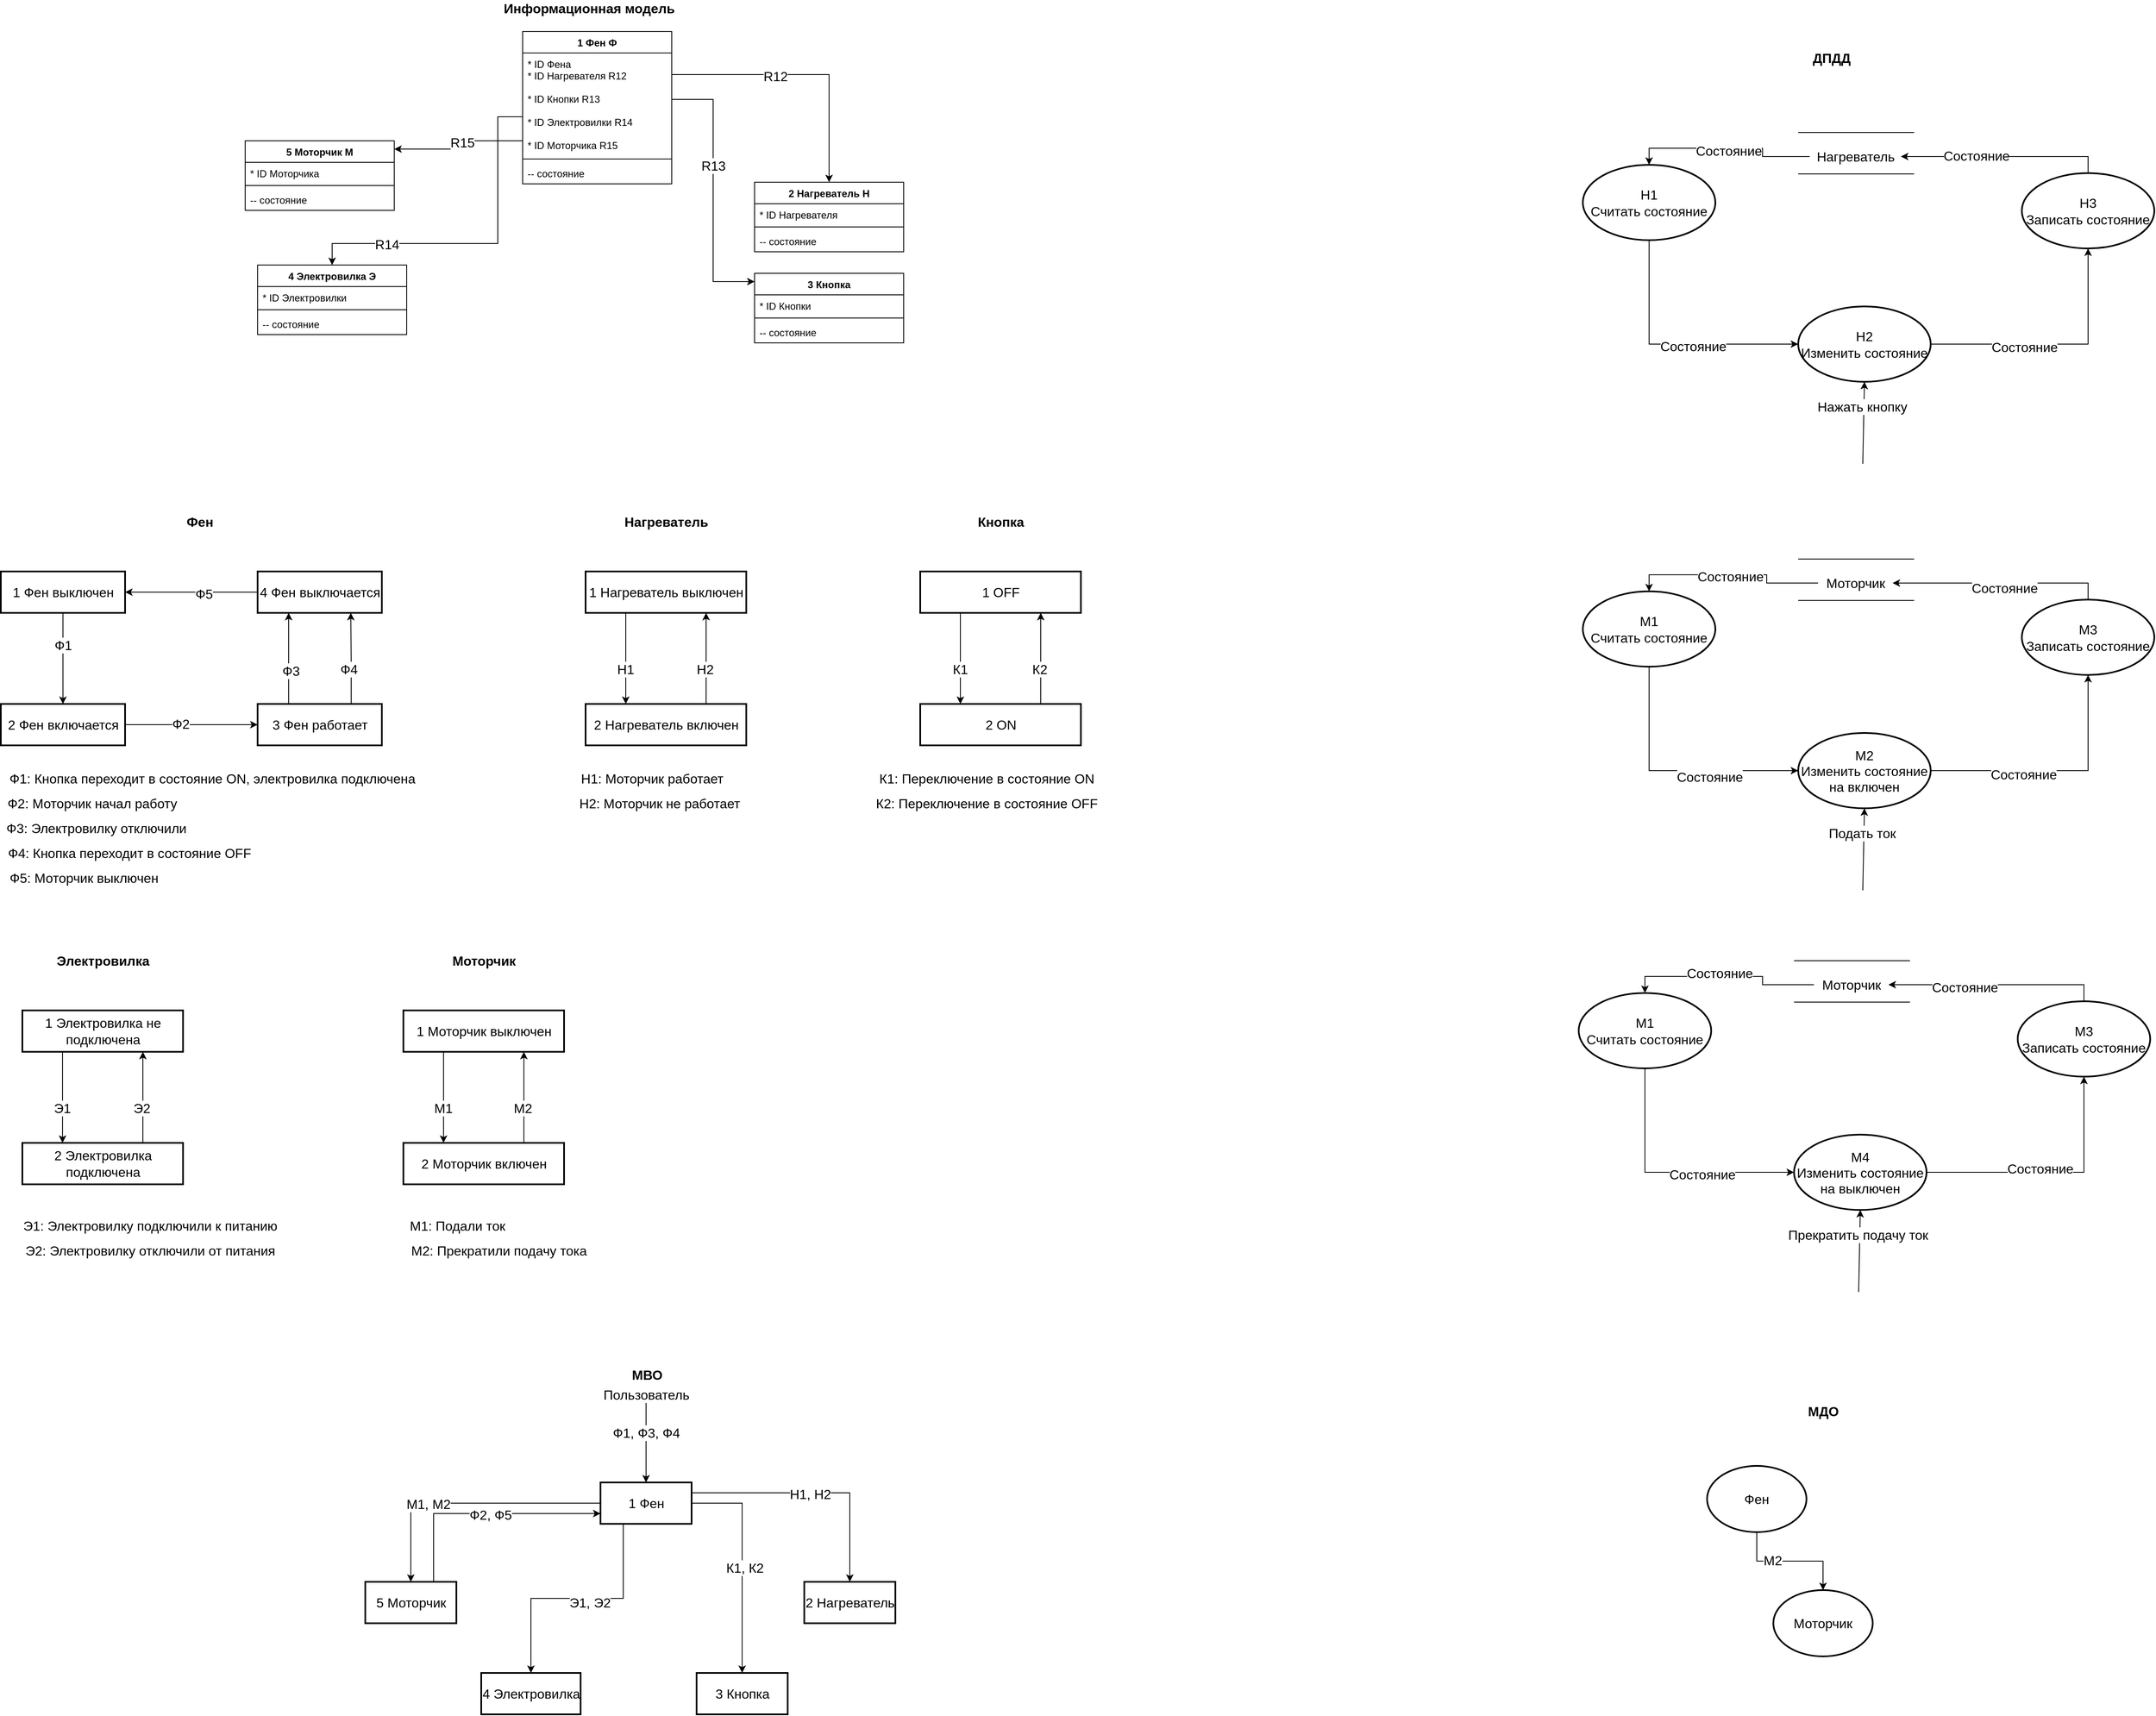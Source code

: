 <mxfile version="13.2.1" type="google"><diagram id="Edzl7ySA1M66a6JdMTec" name="Page-1"><mxGraphModel dx="2751" dy="1276" grid="1" gridSize="10" guides="1" tooltips="1" connect="1" arrows="1" fold="1" page="1" pageScale="1" pageWidth="827" pageHeight="1169" math="0" shadow="0"><root><mxCell id="0"/><mxCell id="1" parent="0"/><mxCell id="hcgFSWYsyTA-rJjlBepu-5" value="Информационная модель" style="text;html=1;align=center;verticalAlign=middle;resizable=0;points=[];autosize=1;strokeWidth=2;strokeColor=none;fontSize=16;fontStyle=1" vertex="1" parent="1"><mxGeometry x="280" y="80" width="220" height="20" as="geometry"/></mxCell><mxCell id="hcgFSWYsyTA-rJjlBepu-28" style="edgeStyle=orthogonalEdgeStyle;rounded=0;orthogonalLoop=1;jettySize=auto;html=1;entryX=0.5;entryY=0;entryDx=0;entryDy=0;fontSize=16;" edge="1" parent="1" source="hcgFSWYsyTA-rJjlBepu-2" target="hcgFSWYsyTA-rJjlBepu-10"><mxGeometry relative="1" as="geometry"><Array as="points"><mxPoint x="680" y="170"/></Array></mxGeometry></mxCell><mxCell id="hcgFSWYsyTA-rJjlBepu-36" value="R12" style="edgeLabel;html=1;align=center;verticalAlign=middle;resizable=0;points=[];fontSize=16;" vertex="1" connectable="0" parent="hcgFSWYsyTA-rJjlBepu-28"><mxGeometry x="-0.218" y="-2" relative="1" as="geometry"><mxPoint as="offset"/></mxGeometry></mxCell><mxCell id="hcgFSWYsyTA-rJjlBepu-1" value="1 Фен Ф" style="swimlane;fontStyle=1;align=center;verticalAlign=top;childLayout=stackLayout;horizontal=1;startSize=26;horizontalStack=0;resizeParent=1;resizeParentMax=0;resizeLast=0;collapsible=1;marginBottom=0;" vertex="1" parent="1"><mxGeometry x="310" y="118" width="180" height="184" as="geometry"/></mxCell><mxCell id="hcgFSWYsyTA-rJjlBepu-2" value="* ID Фена&#xA;* ID Нагревателя R12&#xA;&#xA;* ID Кнопки R13&#xA;&#xA;* ID Электровилки R14&#xA;&#xA;* ID Моторчика R15&#xA;" style="text;strokeColor=none;fillColor=none;align=left;verticalAlign=top;spacingLeft=4;spacingRight=4;overflow=hidden;rotatable=0;points=[[0,0.5],[1,0.5]];portConstraint=eastwest;" vertex="1" parent="hcgFSWYsyTA-rJjlBepu-1"><mxGeometry y="26" width="180" height="124" as="geometry"/></mxCell><mxCell id="hcgFSWYsyTA-rJjlBepu-3" value="" style="line;strokeWidth=1;fillColor=none;align=left;verticalAlign=middle;spacingTop=-1;spacingLeft=3;spacingRight=3;rotatable=0;labelPosition=right;points=[];portConstraint=eastwest;" vertex="1" parent="hcgFSWYsyTA-rJjlBepu-1"><mxGeometry y="150" width="180" height="8" as="geometry"/></mxCell><mxCell id="hcgFSWYsyTA-rJjlBepu-4" value="-- состояние" style="text;strokeColor=none;fillColor=none;align=left;verticalAlign=top;spacingLeft=4;spacingRight=4;overflow=hidden;rotatable=0;points=[[0,0.5],[1,0.5]];portConstraint=eastwest;" vertex="1" parent="hcgFSWYsyTA-rJjlBepu-1"><mxGeometry y="158" width="180" height="26" as="geometry"/></mxCell><mxCell id="hcgFSWYsyTA-rJjlBepu-29" style="edgeStyle=orthogonalEdgeStyle;rounded=0;orthogonalLoop=1;jettySize=auto;html=1;entryX=0;entryY=0.119;entryDx=0;entryDy=0;entryPerimeter=0;fontSize=16;" edge="1" parent="1" source="hcgFSWYsyTA-rJjlBepu-2" target="hcgFSWYsyTA-rJjlBepu-18"><mxGeometry relative="1" as="geometry"><Array as="points"><mxPoint x="540" y="200"/><mxPoint x="540" y="420"/></Array></mxGeometry></mxCell><mxCell id="hcgFSWYsyTA-rJjlBepu-35" value="&lt;div&gt;R13&lt;/div&gt;" style="edgeLabel;html=1;align=center;verticalAlign=middle;resizable=0;points=[];fontSize=16;" vertex="1" connectable="0" parent="hcgFSWYsyTA-rJjlBepu-29"><mxGeometry x="-0.19" relative="1" as="geometry"><mxPoint as="offset"/></mxGeometry></mxCell><mxCell id="hcgFSWYsyTA-rJjlBepu-10" value="2 Нагреватель Н" style="swimlane;fontStyle=1;align=center;verticalAlign=top;childLayout=stackLayout;horizontal=1;startSize=26;horizontalStack=0;resizeParent=1;resizeParentMax=0;resizeLast=0;collapsible=1;marginBottom=0;" vertex="1" parent="1"><mxGeometry x="590" y="300" width="180" height="84" as="geometry"/></mxCell><mxCell id="hcgFSWYsyTA-rJjlBepu-11" value="* ID Нагревателя" style="text;strokeColor=none;fillColor=none;align=left;verticalAlign=top;spacingLeft=4;spacingRight=4;overflow=hidden;rotatable=0;points=[[0,0.5],[1,0.5]];portConstraint=eastwest;" vertex="1" parent="hcgFSWYsyTA-rJjlBepu-10"><mxGeometry y="26" width="180" height="24" as="geometry"/></mxCell><mxCell id="hcgFSWYsyTA-rJjlBepu-12" value="" style="line;strokeWidth=1;fillColor=none;align=left;verticalAlign=middle;spacingTop=-1;spacingLeft=3;spacingRight=3;rotatable=0;labelPosition=right;points=[];portConstraint=eastwest;" vertex="1" parent="hcgFSWYsyTA-rJjlBepu-10"><mxGeometry y="50" width="180" height="8" as="geometry"/></mxCell><mxCell id="hcgFSWYsyTA-rJjlBepu-13" value="-- состояние" style="text;strokeColor=none;fillColor=none;align=left;verticalAlign=top;spacingLeft=4;spacingRight=4;overflow=hidden;rotatable=0;points=[[0,0.5],[1,0.5]];portConstraint=eastwest;" vertex="1" parent="hcgFSWYsyTA-rJjlBepu-10"><mxGeometry y="58" width="180" height="26" as="geometry"/></mxCell><mxCell id="hcgFSWYsyTA-rJjlBepu-18" value="3 Кнопка" style="swimlane;fontStyle=1;align=center;verticalAlign=top;childLayout=stackLayout;horizontal=1;startSize=26;horizontalStack=0;resizeParent=1;resizeParentMax=0;resizeLast=0;collapsible=1;marginBottom=0;" vertex="1" parent="1"><mxGeometry x="590" y="410" width="180" height="84" as="geometry"/></mxCell><mxCell id="hcgFSWYsyTA-rJjlBepu-19" value="* ID Кнопки " style="text;strokeColor=none;fillColor=none;align=left;verticalAlign=top;spacingLeft=4;spacingRight=4;overflow=hidden;rotatable=0;points=[[0,0.5],[1,0.5]];portConstraint=eastwest;" vertex="1" parent="hcgFSWYsyTA-rJjlBepu-18"><mxGeometry y="26" width="180" height="24" as="geometry"/></mxCell><mxCell id="hcgFSWYsyTA-rJjlBepu-20" value="" style="line;strokeWidth=1;fillColor=none;align=left;verticalAlign=middle;spacingTop=-1;spacingLeft=3;spacingRight=3;rotatable=0;labelPosition=right;points=[];portConstraint=eastwest;" vertex="1" parent="hcgFSWYsyTA-rJjlBepu-18"><mxGeometry y="50" width="180" height="8" as="geometry"/></mxCell><mxCell id="hcgFSWYsyTA-rJjlBepu-21" value="-- состояние" style="text;strokeColor=none;fillColor=none;align=left;verticalAlign=top;spacingLeft=4;spacingRight=4;overflow=hidden;rotatable=0;points=[[0,0.5],[1,0.5]];portConstraint=eastwest;" vertex="1" parent="hcgFSWYsyTA-rJjlBepu-18"><mxGeometry y="58" width="180" height="26" as="geometry"/></mxCell><mxCell id="hcgFSWYsyTA-rJjlBepu-30" style="edgeStyle=orthogonalEdgeStyle;rounded=0;orthogonalLoop=1;jettySize=auto;html=1;entryX=1;entryY=0.119;entryDx=0;entryDy=0;entryPerimeter=0;fontSize=16;" edge="1" parent="1" source="hcgFSWYsyTA-rJjlBepu-2" target="hcgFSWYsyTA-rJjlBepu-14"><mxGeometry relative="1" as="geometry"><Array as="points"><mxPoint x="235" y="250"/><mxPoint x="235" y="260"/></Array></mxGeometry></mxCell><mxCell id="hcgFSWYsyTA-rJjlBepu-32" value="R15" style="edgeLabel;html=1;align=center;verticalAlign=middle;resizable=0;points=[];fontSize=16;" vertex="1" connectable="0" parent="hcgFSWYsyTA-rJjlBepu-30"><mxGeometry x="-0.111" y="2" relative="1" as="geometry"><mxPoint as="offset"/></mxGeometry></mxCell><mxCell id="hcgFSWYsyTA-rJjlBepu-31" style="edgeStyle=orthogonalEdgeStyle;rounded=0;orthogonalLoop=1;jettySize=auto;html=1;entryX=0.5;entryY=0;entryDx=0;entryDy=0;fontSize=16;" edge="1" parent="1" source="hcgFSWYsyTA-rJjlBepu-2" target="hcgFSWYsyTA-rJjlBepu-22"><mxGeometry relative="1" as="geometry"><Array as="points"><mxPoint x="280" y="221"/><mxPoint x="280" y="374"/><mxPoint x="80" y="374"/></Array></mxGeometry></mxCell><mxCell id="hcgFSWYsyTA-rJjlBepu-34" value="&lt;div&gt;R14&lt;/div&gt;" style="edgeLabel;html=1;align=center;verticalAlign=middle;resizable=0;points=[];fontSize=16;" vertex="1" connectable="0" parent="hcgFSWYsyTA-rJjlBepu-31"><mxGeometry x="0.55" y="1" relative="1" as="geometry"><mxPoint as="offset"/></mxGeometry></mxCell><mxCell id="hcgFSWYsyTA-rJjlBepu-37" value="Фен" style="text;html=1;align=center;verticalAlign=middle;resizable=0;points=[];autosize=1;strokeWidth=2;strokeColor=none;fontSize=16;fontStyle=1" vertex="1" parent="1"><mxGeometry x="-105" y="700" width="50" height="20" as="geometry"/></mxCell><mxCell id="hcgFSWYsyTA-rJjlBepu-43" style="edgeStyle=orthogonalEdgeStyle;rounded=0;orthogonalLoop=1;jettySize=auto;html=1;entryX=0.5;entryY=0;entryDx=0;entryDy=0;fontSize=16;" edge="1" parent="1" source="hcgFSWYsyTA-rJjlBepu-38" target="hcgFSWYsyTA-rJjlBepu-39"><mxGeometry relative="1" as="geometry"/></mxCell><mxCell id="hcgFSWYsyTA-rJjlBepu-47" value="Ф1" style="edgeLabel;html=1;align=center;verticalAlign=middle;resizable=0;points=[];fontSize=16;" vertex="1" connectable="0" parent="hcgFSWYsyTA-rJjlBepu-43"><mxGeometry x="-0.291" relative="1" as="geometry"><mxPoint as="offset"/></mxGeometry></mxCell><mxCell id="hcgFSWYsyTA-rJjlBepu-38" value="1 Фен выключен" style="html=1;strokeColor=#000000;strokeWidth=2;fontSize=16;" vertex="1" parent="1"><mxGeometry x="-320" y="770" width="150" height="50" as="geometry"/></mxCell><mxCell id="hcgFSWYsyTA-rJjlBepu-44" style="edgeStyle=orthogonalEdgeStyle;rounded=0;orthogonalLoop=1;jettySize=auto;html=1;entryX=0;entryY=0.5;entryDx=0;entryDy=0;fontSize=16;" edge="1" parent="1" source="hcgFSWYsyTA-rJjlBepu-39" target="hcgFSWYsyTA-rJjlBepu-40"><mxGeometry relative="1" as="geometry"/></mxCell><mxCell id="hcgFSWYsyTA-rJjlBepu-48" value="Ф2" style="edgeLabel;html=1;align=center;verticalAlign=middle;resizable=0;points=[];fontSize=16;" vertex="1" connectable="0" parent="hcgFSWYsyTA-rJjlBepu-44"><mxGeometry x="-0.163" y="1" relative="1" as="geometry"><mxPoint as="offset"/></mxGeometry></mxCell><mxCell id="hcgFSWYsyTA-rJjlBepu-39" value="2 Фен включается" style="html=1;strokeColor=#000000;strokeWidth=2;fontSize=16;" vertex="1" parent="1"><mxGeometry x="-320" y="930" width="150" height="50" as="geometry"/></mxCell><mxCell id="hcgFSWYsyTA-rJjlBepu-45" style="edgeStyle=orthogonalEdgeStyle;rounded=0;orthogonalLoop=1;jettySize=auto;html=1;fontSize=16;entryX=0.25;entryY=1;entryDx=0;entryDy=0;" edge="1" parent="1" source="hcgFSWYsyTA-rJjlBepu-40" target="hcgFSWYsyTA-rJjlBepu-41"><mxGeometry relative="1" as="geometry"><Array as="points"><mxPoint x="28" y="875"/></Array></mxGeometry></mxCell><mxCell id="hcgFSWYsyTA-rJjlBepu-51" value="Ф3" style="edgeLabel;html=1;align=center;verticalAlign=middle;resizable=0;points=[];fontSize=16;" vertex="1" connectable="0" parent="hcgFSWYsyTA-rJjlBepu-45"><mxGeometry y="-15" relative="1" as="geometry"><mxPoint x="-13" y="15" as="offset"/></mxGeometry></mxCell><mxCell id="hcgFSWYsyTA-rJjlBepu-49" style="edgeStyle=orthogonalEdgeStyle;rounded=0;orthogonalLoop=1;jettySize=auto;html=1;entryX=0.75;entryY=1;entryDx=0;entryDy=0;fontSize=16;" edge="1" parent="1" source="hcgFSWYsyTA-rJjlBepu-40" target="hcgFSWYsyTA-rJjlBepu-41"><mxGeometry relative="1" as="geometry"><Array as="points"><mxPoint x="103" y="880"/><mxPoint x="103" y="880"/></Array></mxGeometry></mxCell><mxCell id="hcgFSWYsyTA-rJjlBepu-52" value="Ф4" style="edgeLabel;html=1;align=center;verticalAlign=middle;resizable=0;points=[];fontSize=16;" vertex="1" connectable="0" parent="hcgFSWYsyTA-rJjlBepu-49"><mxGeometry x="-0.244" y="-5" relative="1" as="geometry"><mxPoint x="-8" as="offset"/></mxGeometry></mxCell><mxCell id="hcgFSWYsyTA-rJjlBepu-40" value="3 Фен работает" style="html=1;strokeColor=#000000;strokeWidth=2;fontSize=16;" vertex="1" parent="1"><mxGeometry x="-10" y="930" width="150" height="50" as="geometry"/></mxCell><mxCell id="hcgFSWYsyTA-rJjlBepu-46" style="edgeStyle=orthogonalEdgeStyle;rounded=0;orthogonalLoop=1;jettySize=auto;html=1;entryX=1;entryY=0.5;entryDx=0;entryDy=0;fontSize=16;" edge="1" parent="1" source="hcgFSWYsyTA-rJjlBepu-41" target="hcgFSWYsyTA-rJjlBepu-38"><mxGeometry relative="1" as="geometry"/></mxCell><mxCell id="hcgFSWYsyTA-rJjlBepu-56" value="Ф5" style="edgeLabel;html=1;align=center;verticalAlign=middle;resizable=0;points=[];fontSize=16;" vertex="1" connectable="0" parent="hcgFSWYsyTA-rJjlBepu-46"><mxGeometry x="-0.182" y="2" relative="1" as="geometry"><mxPoint as="offset"/></mxGeometry></mxCell><mxCell id="hcgFSWYsyTA-rJjlBepu-41" value="4 Фен выключается" style="html=1;strokeColor=#000000;strokeWidth=2;fontSize=16;" vertex="1" parent="1"><mxGeometry x="-10" y="770" width="150" height="50" as="geometry"/></mxCell><mxCell id="hcgFSWYsyTA-rJjlBepu-57" value="Ф1: Кнопка переходит в состояние ON, электровилка подключена" style="text;html=1;align=center;verticalAlign=middle;resizable=0;points=[];autosize=1;fontSize=16;" vertex="1" parent="1"><mxGeometry x="-320" y="1010" width="510" height="20" as="geometry"/></mxCell><mxCell id="hcgFSWYsyTA-rJjlBepu-58" value="Ф2: Моторчик начал работу" style="text;html=1;align=center;verticalAlign=middle;resizable=0;points=[];autosize=1;fontSize=16;" vertex="1" parent="1"><mxGeometry x="-320" y="1040" width="220" height="20" as="geometry"/></mxCell><mxCell id="hcgFSWYsyTA-rJjlBepu-59" value="Ф3: Электровилку отключили" style="text;html=1;align=center;verticalAlign=middle;resizable=0;points=[];autosize=1;fontSize=16;" vertex="1" parent="1"><mxGeometry x="-320" y="1070" width="230" height="20" as="geometry"/></mxCell><mxCell id="hcgFSWYsyTA-rJjlBepu-60" value="Ф4: Кнопка переходит в состояние OFF " style="text;html=1;align=center;verticalAlign=middle;resizable=0;points=[];autosize=1;fontSize=16;" vertex="1" parent="1"><mxGeometry x="-320" y="1100" width="310" height="20" as="geometry"/></mxCell><mxCell id="hcgFSWYsyTA-rJjlBepu-62" value="Ф5: Моторчик выключен " style="text;html=1;align=center;verticalAlign=middle;resizable=0;points=[];autosize=1;fontSize=16;" vertex="1" parent="1"><mxGeometry x="-320" y="1130" width="200" height="20" as="geometry"/></mxCell><mxCell id="hcgFSWYsyTA-rJjlBepu-64" value="&lt;div&gt;Нагреватель&lt;/div&gt;" style="text;html=1;align=center;verticalAlign=middle;resizable=0;points=[];autosize=1;strokeWidth=2;strokeColor=none;fontSize=16;fontStyle=1" vertex="1" parent="1"><mxGeometry x="423" y="700" width="120" height="20" as="geometry"/></mxCell><mxCell id="hcgFSWYsyTA-rJjlBepu-76" style="edgeStyle=orthogonalEdgeStyle;rounded=0;orthogonalLoop=1;jettySize=auto;html=1;exitX=0.75;exitY=0;exitDx=0;exitDy=0;entryX=0.75;entryY=1;entryDx=0;entryDy=0;fontSize=16;" edge="1" parent="1" source="hcgFSWYsyTA-rJjlBepu-65" target="hcgFSWYsyTA-rJjlBepu-66"><mxGeometry relative="1" as="geometry"/></mxCell><mxCell id="hcgFSWYsyTA-rJjlBepu-77" value="Н2" style="edgeLabel;html=1;align=center;verticalAlign=middle;resizable=0;points=[];fontSize=16;" vertex="1" connectable="0" parent="hcgFSWYsyTA-rJjlBepu-76"><mxGeometry x="-0.229" y="2" relative="1" as="geometry"><mxPoint as="offset"/></mxGeometry></mxCell><mxCell id="hcgFSWYsyTA-rJjlBepu-65" value="2 Нагреватель включен" style="html=1;strokeColor=#000000;strokeWidth=2;fontSize=16;" vertex="1" parent="1"><mxGeometry x="386" y="930" width="194" height="50" as="geometry"/></mxCell><mxCell id="hcgFSWYsyTA-rJjlBepu-69" style="edgeStyle=orthogonalEdgeStyle;rounded=0;orthogonalLoop=1;jettySize=auto;html=1;exitX=0.25;exitY=1;exitDx=0;exitDy=0;entryX=0.25;entryY=0;entryDx=0;entryDy=0;fontSize=16;" edge="1" parent="1" source="hcgFSWYsyTA-rJjlBepu-66" target="hcgFSWYsyTA-rJjlBepu-65"><mxGeometry relative="1" as="geometry"/></mxCell><mxCell id="hcgFSWYsyTA-rJjlBepu-72" value="Н1" style="edgeLabel;html=1;align=center;verticalAlign=middle;resizable=0;points=[];fontSize=16;" vertex="1" connectable="0" parent="hcgFSWYsyTA-rJjlBepu-69"><mxGeometry x="0.229" y="-1" relative="1" as="geometry"><mxPoint as="offset"/></mxGeometry></mxCell><mxCell id="hcgFSWYsyTA-rJjlBepu-66" value="1 Нагреватель выключен" style="html=1;strokeColor=#000000;strokeWidth=2;fontSize=16;" vertex="1" parent="1"><mxGeometry x="386" y="770" width="194" height="50" as="geometry"/></mxCell><mxCell id="hcgFSWYsyTA-rJjlBepu-73" value="Н1: Моторчик работает" style="text;html=1;align=center;verticalAlign=middle;resizable=0;points=[];autosize=1;fontSize=16;" vertex="1" parent="1"><mxGeometry x="371" y="1010" width="190" height="20" as="geometry"/></mxCell><mxCell id="hcgFSWYsyTA-rJjlBepu-74" value="Н2: Моторчик не работает" style="text;html=1;align=center;verticalAlign=middle;resizable=0;points=[];autosize=1;fontSize=16;" vertex="1" parent="1"><mxGeometry x="370" y="1040" width="210" height="20" as="geometry"/></mxCell><mxCell id="hcgFSWYsyTA-rJjlBepu-78" value="Кнопка" style="text;html=1;align=center;verticalAlign=middle;resizable=0;points=[];autosize=1;strokeWidth=2;strokeColor=none;fontSize=16;fontStyle=1" vertex="1" parent="1"><mxGeometry x="852" y="700" width="70" height="20" as="geometry"/></mxCell><mxCell id="hcgFSWYsyTA-rJjlBepu-79" style="edgeStyle=orthogonalEdgeStyle;rounded=0;orthogonalLoop=1;jettySize=auto;html=1;exitX=0.75;exitY=0;exitDx=0;exitDy=0;entryX=0.75;entryY=1;entryDx=0;entryDy=0;fontSize=16;" edge="1" parent="1" source="hcgFSWYsyTA-rJjlBepu-81" target="hcgFSWYsyTA-rJjlBepu-84"><mxGeometry relative="1" as="geometry"/></mxCell><mxCell id="hcgFSWYsyTA-rJjlBepu-80" value="К2" style="edgeLabel;html=1;align=center;verticalAlign=middle;resizable=0;points=[];fontSize=16;" vertex="1" connectable="0" parent="hcgFSWYsyTA-rJjlBepu-79"><mxGeometry x="-0.229" y="2" relative="1" as="geometry"><mxPoint as="offset"/></mxGeometry></mxCell><mxCell id="hcgFSWYsyTA-rJjlBepu-81" value="2 ON" style="html=1;strokeColor=#000000;strokeWidth=2;fontSize=16;" vertex="1" parent="1"><mxGeometry x="790" y="930" width="194" height="50" as="geometry"/></mxCell><mxCell id="hcgFSWYsyTA-rJjlBepu-82" style="edgeStyle=orthogonalEdgeStyle;rounded=0;orthogonalLoop=1;jettySize=auto;html=1;exitX=0.25;exitY=1;exitDx=0;exitDy=0;entryX=0.25;entryY=0;entryDx=0;entryDy=0;fontSize=16;" edge="1" parent="1"><mxGeometry relative="1" as="geometry"><mxPoint x="838.5" y="820.0" as="sourcePoint"/><mxPoint x="838.5" y="930.0" as="targetPoint"/></mxGeometry></mxCell><mxCell id="hcgFSWYsyTA-rJjlBepu-83" value="К1" style="edgeLabel;html=1;align=center;verticalAlign=middle;resizable=0;points=[];fontSize=16;" vertex="1" connectable="0" parent="hcgFSWYsyTA-rJjlBepu-82"><mxGeometry x="0.229" y="-1" relative="1" as="geometry"><mxPoint as="offset"/></mxGeometry></mxCell><mxCell id="hcgFSWYsyTA-rJjlBepu-84" value="1 OFF" style="html=1;strokeColor=#000000;strokeWidth=2;fontSize=16;" vertex="1" parent="1"><mxGeometry x="790" y="770" width="194" height="50" as="geometry"/></mxCell><mxCell id="hcgFSWYsyTA-rJjlBepu-85" value="К1: Переключение в состояние ON" style="text;html=1;align=center;verticalAlign=middle;resizable=0;points=[];autosize=1;fontSize=16;" vertex="1" parent="1"><mxGeometry x="730" y="1010" width="280" height="20" as="geometry"/></mxCell><mxCell id="hcgFSWYsyTA-rJjlBepu-86" value="К2: Переключение в состояние OFF" style="text;html=1;align=center;verticalAlign=middle;resizable=0;points=[];autosize=1;fontSize=16;" vertex="1" parent="1"><mxGeometry x="730" y="1040" width="280" height="20" as="geometry"/></mxCell><mxCell id="hcgFSWYsyTA-rJjlBepu-14" value="5 Моторчик М" style="swimlane;fontStyle=1;align=center;verticalAlign=top;childLayout=stackLayout;horizontal=1;startSize=26;horizontalStack=0;resizeParent=1;resizeParentMax=0;resizeLast=0;collapsible=1;marginBottom=0;" vertex="1" parent="1"><mxGeometry x="-25" y="250" width="180" height="84" as="geometry"/></mxCell><mxCell id="hcgFSWYsyTA-rJjlBepu-15" value="* ID Моторчика " style="text;strokeColor=none;fillColor=none;align=left;verticalAlign=top;spacingLeft=4;spacingRight=4;overflow=hidden;rotatable=0;points=[[0,0.5],[1,0.5]];portConstraint=eastwest;" vertex="1" parent="hcgFSWYsyTA-rJjlBepu-14"><mxGeometry y="26" width="180" height="24" as="geometry"/></mxCell><mxCell id="hcgFSWYsyTA-rJjlBepu-16" value="" style="line;strokeWidth=1;fillColor=none;align=left;verticalAlign=middle;spacingTop=-1;spacingLeft=3;spacingRight=3;rotatable=0;labelPosition=right;points=[];portConstraint=eastwest;" vertex="1" parent="hcgFSWYsyTA-rJjlBepu-14"><mxGeometry y="50" width="180" height="8" as="geometry"/></mxCell><mxCell id="hcgFSWYsyTA-rJjlBepu-17" value="-- состояние" style="text;strokeColor=none;fillColor=none;align=left;verticalAlign=top;spacingLeft=4;spacingRight=4;overflow=hidden;rotatable=0;points=[[0,0.5],[1,0.5]];portConstraint=eastwest;" vertex="1" parent="hcgFSWYsyTA-rJjlBepu-14"><mxGeometry y="58" width="180" height="26" as="geometry"/></mxCell><mxCell id="hcgFSWYsyTA-rJjlBepu-87" value="Электровилка" style="text;html=1;align=center;verticalAlign=middle;resizable=0;points=[];autosize=1;strokeWidth=2;strokeColor=none;fontSize=16;fontStyle=1" vertex="1" parent="1"><mxGeometry x="-262" y="1230" width="130" height="20" as="geometry"/></mxCell><mxCell id="hcgFSWYsyTA-rJjlBepu-88" style="edgeStyle=orthogonalEdgeStyle;rounded=0;orthogonalLoop=1;jettySize=auto;html=1;exitX=0.75;exitY=0;exitDx=0;exitDy=0;entryX=0.75;entryY=1;entryDx=0;entryDy=0;fontSize=16;" edge="1" parent="1" source="hcgFSWYsyTA-rJjlBepu-90" target="hcgFSWYsyTA-rJjlBepu-93"><mxGeometry relative="1" as="geometry"/></mxCell><mxCell id="hcgFSWYsyTA-rJjlBepu-89" value="Э2" style="edgeLabel;html=1;align=center;verticalAlign=middle;resizable=0;points=[];fontSize=16;" vertex="1" connectable="0" parent="hcgFSWYsyTA-rJjlBepu-88"><mxGeometry x="-0.229" y="2" relative="1" as="geometry"><mxPoint as="offset"/></mxGeometry></mxCell><mxCell id="hcgFSWYsyTA-rJjlBepu-22" value="4 Электровилка Э" style="swimlane;fontStyle=1;align=center;verticalAlign=top;childLayout=stackLayout;horizontal=1;startSize=26;horizontalStack=0;resizeParent=1;resizeParentMax=0;resizeLast=0;collapsible=1;marginBottom=0;" vertex="1" parent="1"><mxGeometry x="-10" y="400" width="180" height="84" as="geometry"/></mxCell><mxCell id="hcgFSWYsyTA-rJjlBepu-23" value="* ID Электровилки " style="text;strokeColor=none;fillColor=none;align=left;verticalAlign=top;spacingLeft=4;spacingRight=4;overflow=hidden;rotatable=0;points=[[0,0.5],[1,0.5]];portConstraint=eastwest;" vertex="1" parent="hcgFSWYsyTA-rJjlBepu-22"><mxGeometry y="26" width="180" height="24" as="geometry"/></mxCell><mxCell id="hcgFSWYsyTA-rJjlBepu-24" value="" style="line;strokeWidth=1;fillColor=none;align=left;verticalAlign=middle;spacingTop=-1;spacingLeft=3;spacingRight=3;rotatable=0;labelPosition=right;points=[];portConstraint=eastwest;" vertex="1" parent="hcgFSWYsyTA-rJjlBepu-22"><mxGeometry y="50" width="180" height="8" as="geometry"/></mxCell><mxCell id="hcgFSWYsyTA-rJjlBepu-25" value="-- состояние" style="text;strokeColor=none;fillColor=none;align=left;verticalAlign=top;spacingLeft=4;spacingRight=4;overflow=hidden;rotatable=0;points=[[0,0.5],[1,0.5]];portConstraint=eastwest;" vertex="1" parent="hcgFSWYsyTA-rJjlBepu-22"><mxGeometry y="58" width="180" height="26" as="geometry"/></mxCell><mxCell id="hcgFSWYsyTA-rJjlBepu-90" value="&lt;div&gt;2 Электровилка &lt;br&gt;&lt;/div&gt;&lt;div&gt;подключена&lt;/div&gt;" style="html=1;strokeColor=#000000;strokeWidth=2;fontSize=16;" vertex="1" parent="1"><mxGeometry x="-294" y="1460" width="194" height="50" as="geometry"/></mxCell><mxCell id="hcgFSWYsyTA-rJjlBepu-91" style="edgeStyle=orthogonalEdgeStyle;rounded=0;orthogonalLoop=1;jettySize=auto;html=1;exitX=0.25;exitY=1;exitDx=0;exitDy=0;entryX=0.25;entryY=0;entryDx=0;entryDy=0;fontSize=16;" edge="1" parent="1" source="hcgFSWYsyTA-rJjlBepu-93" target="hcgFSWYsyTA-rJjlBepu-90"><mxGeometry relative="1" as="geometry"/></mxCell><mxCell id="hcgFSWYsyTA-rJjlBepu-92" value="Э1" style="edgeLabel;html=1;align=center;verticalAlign=middle;resizable=0;points=[];fontSize=16;" vertex="1" connectable="0" parent="hcgFSWYsyTA-rJjlBepu-91"><mxGeometry x="0.229" y="-1" relative="1" as="geometry"><mxPoint as="offset"/></mxGeometry></mxCell><mxCell id="hcgFSWYsyTA-rJjlBepu-93" value="&lt;div&gt;1 Электровилка не &lt;br&gt;&lt;/div&gt;&lt;div&gt;подключена&lt;/div&gt;" style="html=1;strokeColor=#000000;strokeWidth=2;fontSize=16;" vertex="1" parent="1"><mxGeometry x="-294" y="1300" width="194" height="50" as="geometry"/></mxCell><mxCell id="hcgFSWYsyTA-rJjlBepu-96" value="Э1: Электровилку подключили к питанию" style="text;html=1;align=center;verticalAlign=middle;resizable=0;points=[];autosize=1;fontSize=16;" vertex="1" parent="1"><mxGeometry x="-300" y="1550" width="320" height="20" as="geometry"/></mxCell><mxCell id="hcgFSWYsyTA-rJjlBepu-97" value="Э2: Электровилку отключили от питания" style="text;html=1;align=center;verticalAlign=middle;resizable=0;points=[];autosize=1;fontSize=16;" vertex="1" parent="1"><mxGeometry x="-300" y="1580" width="320" height="20" as="geometry"/></mxCell><mxCell id="hcgFSWYsyTA-rJjlBepu-98" value="Моторчик" style="text;html=1;align=center;verticalAlign=middle;resizable=0;points=[];autosize=1;strokeWidth=2;strokeColor=none;fontSize=16;fontStyle=1" vertex="1" parent="1"><mxGeometry x="218" y="1230" width="90" height="20" as="geometry"/></mxCell><mxCell id="hcgFSWYsyTA-rJjlBepu-99" style="edgeStyle=orthogonalEdgeStyle;rounded=0;orthogonalLoop=1;jettySize=auto;html=1;exitX=0.75;exitY=0;exitDx=0;exitDy=0;entryX=0.75;entryY=1;entryDx=0;entryDy=0;fontSize=16;" edge="1" parent="1" source="hcgFSWYsyTA-rJjlBepu-101" target="hcgFSWYsyTA-rJjlBepu-104"><mxGeometry relative="1" as="geometry"/></mxCell><mxCell id="hcgFSWYsyTA-rJjlBepu-100" value="М2" style="edgeLabel;html=1;align=center;verticalAlign=middle;resizable=0;points=[];fontSize=16;" vertex="1" connectable="0" parent="hcgFSWYsyTA-rJjlBepu-99"><mxGeometry x="-0.229" y="2" relative="1" as="geometry"><mxPoint as="offset"/></mxGeometry></mxCell><mxCell id="hcgFSWYsyTA-rJjlBepu-101" value="2 Моторчик включен" style="html=1;strokeColor=#000000;strokeWidth=2;fontSize=16;" vertex="1" parent="1"><mxGeometry x="166" y="1460" width="194" height="50" as="geometry"/></mxCell><mxCell id="hcgFSWYsyTA-rJjlBepu-102" style="edgeStyle=orthogonalEdgeStyle;rounded=0;orthogonalLoop=1;jettySize=auto;html=1;exitX=0.25;exitY=1;exitDx=0;exitDy=0;entryX=0.25;entryY=0;entryDx=0;entryDy=0;fontSize=16;" edge="1" parent="1" source="hcgFSWYsyTA-rJjlBepu-104" target="hcgFSWYsyTA-rJjlBepu-101"><mxGeometry relative="1" as="geometry"/></mxCell><mxCell id="hcgFSWYsyTA-rJjlBepu-103" value="М1" style="edgeLabel;html=1;align=center;verticalAlign=middle;resizable=0;points=[];fontSize=16;" vertex="1" connectable="0" parent="hcgFSWYsyTA-rJjlBepu-102"><mxGeometry x="0.229" y="-1" relative="1" as="geometry"><mxPoint as="offset"/></mxGeometry></mxCell><mxCell id="hcgFSWYsyTA-rJjlBepu-104" value="1 Моторчик выключен" style="html=1;strokeColor=#000000;strokeWidth=2;fontSize=16;" vertex="1" parent="1"><mxGeometry x="166" y="1300" width="194" height="50" as="geometry"/></mxCell><mxCell id="hcgFSWYsyTA-rJjlBepu-105" value="М1: Подали ток" style="text;html=1;align=center;verticalAlign=middle;resizable=0;points=[];autosize=1;fontSize=16;" vertex="1" parent="1"><mxGeometry x="166" y="1550" width="130" height="20" as="geometry"/></mxCell><mxCell id="hcgFSWYsyTA-rJjlBepu-106" value="М2: Прекратили подачу тока" style="text;html=1;align=center;verticalAlign=middle;resizable=0;points=[];autosize=1;fontSize=16;" vertex="1" parent="1"><mxGeometry x="166" y="1580" width="230" height="20" as="geometry"/></mxCell><mxCell id="hcgFSWYsyTA-rJjlBepu-109" value="МВО" style="text;html=1;align=center;verticalAlign=middle;resizable=0;points=[];autosize=1;strokeWidth=2;strokeColor=none;fontSize=16;fontStyle=1" vertex="1" parent="1"><mxGeometry x="435" y="1730" width="50" height="20" as="geometry"/></mxCell><mxCell id="hcgFSWYsyTA-rJjlBepu-123" style="edgeStyle=orthogonalEdgeStyle;rounded=0;orthogonalLoop=1;jettySize=auto;html=1;exitX=1;exitY=0.25;exitDx=0;exitDy=0;entryX=0.5;entryY=0;entryDx=0;entryDy=0;fontSize=16;" edge="1" parent="1" source="hcgFSWYsyTA-rJjlBepu-110" target="hcgFSWYsyTA-rJjlBepu-117"><mxGeometry relative="1" as="geometry"/></mxCell><mxCell id="hcgFSWYsyTA-rJjlBepu-130" value="Н1, Н2" style="edgeLabel;html=1;align=center;verticalAlign=middle;resizable=0;points=[];fontSize=16;" vertex="1" connectable="0" parent="hcgFSWYsyTA-rJjlBepu-123"><mxGeometry x="-0.047" y="-1" relative="1" as="geometry"><mxPoint x="1" as="offset"/></mxGeometry></mxCell><mxCell id="hcgFSWYsyTA-rJjlBepu-124" style="edgeStyle=orthogonalEdgeStyle;rounded=0;orthogonalLoop=1;jettySize=auto;html=1;entryX=0.5;entryY=0;entryDx=0;entryDy=0;fontSize=16;" edge="1" parent="1" source="hcgFSWYsyTA-rJjlBepu-110" target="hcgFSWYsyTA-rJjlBepu-116"><mxGeometry relative="1" as="geometry"/></mxCell><mxCell id="hcgFSWYsyTA-rJjlBepu-131" value="К1, К2" style="edgeLabel;html=1;align=center;verticalAlign=middle;resizable=0;points=[];fontSize=16;" vertex="1" connectable="0" parent="hcgFSWYsyTA-rJjlBepu-124"><mxGeometry x="0.047" y="3" relative="1" as="geometry"><mxPoint y="-1" as="offset"/></mxGeometry></mxCell><mxCell id="hcgFSWYsyTA-rJjlBepu-125" style="edgeStyle=orthogonalEdgeStyle;rounded=0;orthogonalLoop=1;jettySize=auto;html=1;exitX=0.25;exitY=1;exitDx=0;exitDy=0;entryX=0.5;entryY=0;entryDx=0;entryDy=0;fontSize=16;" edge="1" parent="1" source="hcgFSWYsyTA-rJjlBepu-110" target="hcgFSWYsyTA-rJjlBepu-115"><mxGeometry relative="1" as="geometry"/></mxCell><mxCell id="hcgFSWYsyTA-rJjlBepu-132" value="Э1, Э2" style="edgeLabel;html=1;align=center;verticalAlign=middle;resizable=0;points=[];fontSize=16;" vertex="1" connectable="0" parent="hcgFSWYsyTA-rJjlBepu-125"><mxGeometry x="-0.382" y="-41" relative="1" as="geometry"><mxPoint x="-41" y="46" as="offset"/></mxGeometry></mxCell><mxCell id="hcgFSWYsyTA-rJjlBepu-126" style="edgeStyle=orthogonalEdgeStyle;rounded=0;orthogonalLoop=1;jettySize=auto;html=1;exitX=0;exitY=0.5;exitDx=0;exitDy=0;entryX=0.5;entryY=0;entryDx=0;entryDy=0;fontSize=16;" edge="1" parent="1" source="hcgFSWYsyTA-rJjlBepu-110" target="hcgFSWYsyTA-rJjlBepu-114"><mxGeometry relative="1" as="geometry"/></mxCell><mxCell id="hcgFSWYsyTA-rJjlBepu-133" value="М1, М2" style="edgeLabel;html=1;align=center;verticalAlign=middle;resizable=0;points=[];fontSize=16;" vertex="1" connectable="0" parent="hcgFSWYsyTA-rJjlBepu-126"><mxGeometry x="0.292" y="1" relative="1" as="geometry"><mxPoint x="1" as="offset"/></mxGeometry></mxCell><mxCell id="hcgFSWYsyTA-rJjlBepu-110" value="1 Фен" style="html=1;strokeColor=#000000;strokeWidth=2;fontSize=16;" vertex="1" parent="1"><mxGeometry x="404" y="1870" width="110" height="50" as="geometry"/></mxCell><mxCell id="hcgFSWYsyTA-rJjlBepu-127" style="edgeStyle=orthogonalEdgeStyle;rounded=0;orthogonalLoop=1;jettySize=auto;html=1;exitX=0.75;exitY=0;exitDx=0;exitDy=0;entryX=0;entryY=0.75;entryDx=0;entryDy=0;fontSize=16;" edge="1" parent="1" source="hcgFSWYsyTA-rJjlBepu-114" target="hcgFSWYsyTA-rJjlBepu-110"><mxGeometry relative="1" as="geometry"/></mxCell><mxCell id="hcgFSWYsyTA-rJjlBepu-134" value="Ф2, Ф5" style="edgeLabel;html=1;align=center;verticalAlign=middle;resizable=0;points=[];fontSize=16;" vertex="1" connectable="0" parent="hcgFSWYsyTA-rJjlBepu-127"><mxGeometry x="0.059" y="-1" relative="1" as="geometry"><mxPoint as="offset"/></mxGeometry></mxCell><mxCell id="hcgFSWYsyTA-rJjlBepu-114" value="5 Моторчик" style="html=1;strokeColor=#000000;strokeWidth=2;fontSize=16;" vertex="1" parent="1"><mxGeometry x="120" y="1990" width="110" height="50" as="geometry"/></mxCell><mxCell id="hcgFSWYsyTA-rJjlBepu-115" value="4 Электровилка" style="html=1;strokeColor=#000000;strokeWidth=2;fontSize=16;" vertex="1" parent="1"><mxGeometry x="260" y="2100" width="120" height="50" as="geometry"/></mxCell><mxCell id="hcgFSWYsyTA-rJjlBepu-116" value="3 Кнопка" style="html=1;strokeColor=#000000;strokeWidth=2;fontSize=16;" vertex="1" parent="1"><mxGeometry x="520" y="2100" width="110" height="50" as="geometry"/></mxCell><mxCell id="hcgFSWYsyTA-rJjlBepu-117" value="2 Нагреватель" style="html=1;strokeColor=#000000;strokeWidth=2;fontSize=16;" vertex="1" parent="1"><mxGeometry x="650" y="1990" width="110" height="50" as="geometry"/></mxCell><mxCell id="hcgFSWYsyTA-rJjlBepu-122" style="edgeStyle=orthogonalEdgeStyle;rounded=0;orthogonalLoop=1;jettySize=auto;html=1;fontSize=16;" edge="1" parent="1" source="hcgFSWYsyTA-rJjlBepu-120" target="hcgFSWYsyTA-rJjlBepu-110"><mxGeometry relative="1" as="geometry"><Array as="points"><mxPoint x="459" y="1840"/><mxPoint x="459" y="1840"/></Array></mxGeometry></mxCell><mxCell id="hcgFSWYsyTA-rJjlBepu-128" value="Ф1, Ф3, Ф4" style="edgeLabel;html=1;align=center;verticalAlign=middle;resizable=0;points=[];fontSize=16;" vertex="1" connectable="0" parent="hcgFSWYsyTA-rJjlBepu-122"><mxGeometry x="0.376" y="-30" relative="1" as="geometry"><mxPoint x="30" y="-30" as="offset"/></mxGeometry></mxCell><mxCell id="hcgFSWYsyTA-rJjlBepu-120" value="Пользователь" style="text;html=1;align=center;verticalAlign=middle;resizable=0;points=[];autosize=1;fontSize=16;" vertex="1" parent="1"><mxGeometry x="399" y="1754" width="120" height="20" as="geometry"/></mxCell><mxCell id="hcgFSWYsyTA-rJjlBepu-136" value="ДПДД" style="text;html=1;align=center;verticalAlign=middle;resizable=0;points=[];autosize=1;strokeWidth=2;strokeColor=none;fontSize=16;fontStyle=1" vertex="1" parent="1"><mxGeometry x="1860" y="140" width="60" height="20" as="geometry"/></mxCell><mxCell id="hcgFSWYsyTA-rJjlBepu-138" value="" style="endArrow=none;html=1;fontSize=16;" edge="1" parent="1"><mxGeometry width="50" height="50" relative="1" as="geometry"><mxPoint x="1850" y="240" as="sourcePoint"/><mxPoint x="1990" y="240" as="targetPoint"/></mxGeometry></mxCell><mxCell id="hcgFSWYsyTA-rJjlBepu-139" value="" style="endArrow=none;html=1;fontSize=16;" edge="1" parent="1"><mxGeometry width="50" height="50" relative="1" as="geometry"><mxPoint x="1850.0" y="290" as="sourcePoint"/><mxPoint x="1990.0" y="290" as="targetPoint"/></mxGeometry></mxCell><mxCell id="hcgFSWYsyTA-rJjlBepu-147" style="edgeStyle=orthogonalEdgeStyle;rounded=0;orthogonalLoop=1;jettySize=auto;html=1;entryX=0.5;entryY=0;entryDx=0;entryDy=0;fontSize=16;" edge="1" parent="1" source="hcgFSWYsyTA-rJjlBepu-140" target="hcgFSWYsyTA-rJjlBepu-142"><mxGeometry relative="1" as="geometry"/></mxCell><mxCell id="hcgFSWYsyTA-rJjlBepu-183" value="Состояние" style="edgeLabel;html=1;align=center;verticalAlign=middle;resizable=0;points=[];fontSize=16;" vertex="1" connectable="0" parent="hcgFSWYsyTA-rJjlBepu-147"><mxGeometry x="-0.024" y="3" relative="1" as="geometry"><mxPoint x="1" as="offset"/></mxGeometry></mxCell><mxCell id="hcgFSWYsyTA-rJjlBepu-140" value="Нагреватель" style="text;html=1;align=center;verticalAlign=middle;resizable=0;points=[];autosize=1;fontSize=16;" vertex="1" parent="1"><mxGeometry x="1864" y="259" width="110" height="20" as="geometry"/></mxCell><mxCell id="hcgFSWYsyTA-rJjlBepu-148" style="edgeStyle=orthogonalEdgeStyle;rounded=0;orthogonalLoop=1;jettySize=auto;html=1;exitX=0.5;exitY=1;exitDx=0;exitDy=0;entryX=0;entryY=0.5;entryDx=0;entryDy=0;fontSize=16;" edge="1" parent="1" source="hcgFSWYsyTA-rJjlBepu-142" target="hcgFSWYsyTA-rJjlBepu-143"><mxGeometry relative="1" as="geometry"/></mxCell><mxCell id="hcgFSWYsyTA-rJjlBepu-177" value="Состояние" style="edgeLabel;html=1;align=center;verticalAlign=middle;resizable=0;points=[];fontSize=16;" vertex="1" connectable="0" parent="hcgFSWYsyTA-rJjlBepu-148"><mxGeometry x="-0.178" y="53" relative="1" as="geometry"><mxPoint x="53" y="55" as="offset"/></mxGeometry></mxCell><mxCell id="hcgFSWYsyTA-rJjlBepu-142" value="&lt;div&gt;Н1&lt;/div&gt;&lt;div&gt;Считать состояние&lt;/div&gt;" style="ellipse;whiteSpace=wrap;html=1;strokeColor=#000000;strokeWidth=2;fontSize=16;" vertex="1" parent="1"><mxGeometry x="1590" y="279" width="160" height="91" as="geometry"/></mxCell><mxCell id="hcgFSWYsyTA-rJjlBepu-145" style="edgeStyle=orthogonalEdgeStyle;rounded=0;orthogonalLoop=1;jettySize=auto;html=1;entryX=0.5;entryY=1;entryDx=0;entryDy=0;fontSize=16;" edge="1" parent="1" source="hcgFSWYsyTA-rJjlBepu-143" target="hcgFSWYsyTA-rJjlBepu-144"><mxGeometry relative="1" as="geometry"/></mxCell><mxCell id="hcgFSWYsyTA-rJjlBepu-176" value="Состояние" style="edgeLabel;html=1;align=center;verticalAlign=middle;resizable=0;points=[];fontSize=16;" vertex="1" connectable="0" parent="hcgFSWYsyTA-rJjlBepu-145"><mxGeometry x="-0.259" y="-3" relative="1" as="geometry"><mxPoint as="offset"/></mxGeometry></mxCell><mxCell id="hcgFSWYsyTA-rJjlBepu-143" value="&lt;div&gt;Н2&lt;/div&gt;&lt;div&gt;Изменить состояние&lt;br&gt;&lt;/div&gt;" style="ellipse;whiteSpace=wrap;html=1;strokeColor=#000000;strokeWidth=2;fontSize=16;" vertex="1" parent="1"><mxGeometry x="1850" y="450" width="160" height="91" as="geometry"/></mxCell><mxCell id="hcgFSWYsyTA-rJjlBepu-146" style="edgeStyle=orthogonalEdgeStyle;rounded=0;orthogonalLoop=1;jettySize=auto;html=1;exitX=0.5;exitY=0;exitDx=0;exitDy=0;fontSize=16;" edge="1" parent="1" source="hcgFSWYsyTA-rJjlBepu-144" target="hcgFSWYsyTA-rJjlBepu-140"><mxGeometry relative="1" as="geometry"><Array as="points"><mxPoint x="2200" y="269"/></Array></mxGeometry></mxCell><mxCell id="hcgFSWYsyTA-rJjlBepu-175" value="Состояние" style="edgeLabel;html=1;align=center;verticalAlign=middle;resizable=0;points=[];fontSize=16;" vertex="1" connectable="0" parent="hcgFSWYsyTA-rJjlBepu-146"><mxGeometry x="0.263" y="-1" relative="1" as="geometry"><mxPoint as="offset"/></mxGeometry></mxCell><mxCell id="hcgFSWYsyTA-rJjlBepu-144" value="&lt;div&gt;Н3&lt;/div&gt;&lt;div&gt;Записать состояние&lt;br&gt;&lt;/div&gt;" style="ellipse;whiteSpace=wrap;html=1;strokeColor=#000000;strokeWidth=2;fontSize=16;" vertex="1" parent="1"><mxGeometry x="2120" y="289" width="160" height="91" as="geometry"/></mxCell><mxCell id="hcgFSWYsyTA-rJjlBepu-149" value="" style="endArrow=classic;html=1;fontSize=16;entryX=0.5;entryY=1;entryDx=0;entryDy=0;" edge="1" parent="1" target="hcgFSWYsyTA-rJjlBepu-143"><mxGeometry width="50" height="50" relative="1" as="geometry"><mxPoint x="1928" y="640" as="sourcePoint"/><mxPoint x="1880" y="530" as="targetPoint"/></mxGeometry></mxCell><mxCell id="hcgFSWYsyTA-rJjlBepu-150" value="Нажать кнопку" style="edgeLabel;html=1;align=center;verticalAlign=middle;resizable=0;points=[];fontSize=16;" vertex="1" connectable="0" parent="hcgFSWYsyTA-rJjlBepu-149"><mxGeometry x="0.396" y="3" relative="1" as="geometry"><mxPoint as="offset"/></mxGeometry></mxCell><mxCell id="hcgFSWYsyTA-rJjlBepu-151" value="" style="endArrow=none;html=1;fontSize=16;" edge="1" parent="1"><mxGeometry width="50" height="50" relative="1" as="geometry"><mxPoint x="1850" y="755" as="sourcePoint"/><mxPoint x="1990" y="755" as="targetPoint"/></mxGeometry></mxCell><mxCell id="hcgFSWYsyTA-rJjlBepu-152" value="" style="endArrow=none;html=1;fontSize=16;" edge="1" parent="1"><mxGeometry width="50" height="50" relative="1" as="geometry"><mxPoint x="1850.0" y="805" as="sourcePoint"/><mxPoint x="1990" y="805" as="targetPoint"/></mxGeometry></mxCell><mxCell id="hcgFSWYsyTA-rJjlBepu-153" style="edgeStyle=orthogonalEdgeStyle;rounded=0;orthogonalLoop=1;jettySize=auto;html=1;entryX=0.5;entryY=0;entryDx=0;entryDy=0;fontSize=16;" edge="1" parent="1" source="hcgFSWYsyTA-rJjlBepu-154" target="hcgFSWYsyTA-rJjlBepu-156"><mxGeometry relative="1" as="geometry"/></mxCell><mxCell id="hcgFSWYsyTA-rJjlBepu-178" value="Состояние" style="edgeLabel;html=1;align=center;verticalAlign=middle;resizable=0;points=[];fontSize=16;" vertex="1" connectable="0" parent="hcgFSWYsyTA-rJjlBepu-153"><mxGeometry x="-0.017" y="2" relative="1" as="geometry"><mxPoint x="-1" as="offset"/></mxGeometry></mxCell><mxCell id="hcgFSWYsyTA-rJjlBepu-154" value="Моторчик" style="text;html=1;align=center;verticalAlign=middle;resizable=0;points=[];autosize=1;fontSize=16;" vertex="1" parent="1"><mxGeometry x="1874" y="774" width="90" height="20" as="geometry"/></mxCell><mxCell id="hcgFSWYsyTA-rJjlBepu-155" style="edgeStyle=orthogonalEdgeStyle;rounded=0;orthogonalLoop=1;jettySize=auto;html=1;exitX=0.5;exitY=1;exitDx=0;exitDy=0;entryX=0;entryY=0.5;entryDx=0;entryDy=0;fontSize=16;" edge="1" parent="1" source="hcgFSWYsyTA-rJjlBepu-156" target="hcgFSWYsyTA-rJjlBepu-158"><mxGeometry relative="1" as="geometry"/></mxCell><mxCell id="hcgFSWYsyTA-rJjlBepu-182" value="Состояние" style="edgeLabel;html=1;align=center;verticalAlign=middle;resizable=0;points=[];fontSize=16;" vertex="1" connectable="0" parent="hcgFSWYsyTA-rJjlBepu-155"><mxGeometry x="0.301" y="-7" relative="1" as="geometry"><mxPoint as="offset"/></mxGeometry></mxCell><mxCell id="hcgFSWYsyTA-rJjlBepu-156" value="&lt;div&gt;М1&lt;/div&gt;&lt;div&gt;Считать состояние&lt;/div&gt;" style="ellipse;whiteSpace=wrap;html=1;strokeColor=#000000;strokeWidth=2;fontSize=16;" vertex="1" parent="1"><mxGeometry x="1590" y="794" width="160" height="91" as="geometry"/></mxCell><mxCell id="hcgFSWYsyTA-rJjlBepu-157" style="edgeStyle=orthogonalEdgeStyle;rounded=0;orthogonalLoop=1;jettySize=auto;html=1;entryX=0.5;entryY=1;entryDx=0;entryDy=0;fontSize=16;" edge="1" parent="1" source="hcgFSWYsyTA-rJjlBepu-158" target="hcgFSWYsyTA-rJjlBepu-160"><mxGeometry relative="1" as="geometry"/></mxCell><mxCell id="hcgFSWYsyTA-rJjlBepu-181" value="Состояние" style="edgeLabel;html=1;align=center;verticalAlign=middle;resizable=0;points=[];fontSize=16;" vertex="1" connectable="0" parent="hcgFSWYsyTA-rJjlBepu-157"><mxGeometry x="-0.268" y="-4" relative="1" as="geometry"><mxPoint as="offset"/></mxGeometry></mxCell><mxCell id="hcgFSWYsyTA-rJjlBepu-158" value="&lt;div&gt;М2&lt;/div&gt;&lt;div&gt;Изменить состояние&lt;br&gt;&lt;/div&gt;&lt;div&gt;на включен&lt;br&gt;&lt;/div&gt;" style="ellipse;whiteSpace=wrap;html=1;strokeColor=#000000;strokeWidth=2;fontSize=16;" vertex="1" parent="1"><mxGeometry x="1850" y="965" width="160" height="91" as="geometry"/></mxCell><mxCell id="hcgFSWYsyTA-rJjlBepu-159" style="edgeStyle=orthogonalEdgeStyle;rounded=0;orthogonalLoop=1;jettySize=auto;html=1;exitX=0.5;exitY=0;exitDx=0;exitDy=0;fontSize=16;" edge="1" parent="1" source="hcgFSWYsyTA-rJjlBepu-160" target="hcgFSWYsyTA-rJjlBepu-154"><mxGeometry relative="1" as="geometry"><Array as="points"><mxPoint x="2200" y="784"/></Array></mxGeometry></mxCell><mxCell id="hcgFSWYsyTA-rJjlBepu-180" value="Состояние" style="edgeLabel;html=1;align=center;verticalAlign=middle;resizable=0;points=[];fontSize=16;" vertex="1" connectable="0" parent="hcgFSWYsyTA-rJjlBepu-159"><mxGeometry x="-0.055" y="6" relative="1" as="geometry"><mxPoint as="offset"/></mxGeometry></mxCell><mxCell id="hcgFSWYsyTA-rJjlBepu-160" value="&lt;div&gt;М3&lt;/div&gt;&lt;div&gt;Записать состояние&lt;br&gt;&lt;/div&gt;" style="ellipse;whiteSpace=wrap;html=1;strokeColor=#000000;strokeWidth=2;fontSize=16;" vertex="1" parent="1"><mxGeometry x="2120" y="804" width="160" height="91" as="geometry"/></mxCell><mxCell id="hcgFSWYsyTA-rJjlBepu-161" value="" style="endArrow=classic;html=1;fontSize=16;entryX=0.5;entryY=1;entryDx=0;entryDy=0;" edge="1" parent="1" target="hcgFSWYsyTA-rJjlBepu-158"><mxGeometry width="50" height="50" relative="1" as="geometry"><mxPoint x="1928" y="1155.0" as="sourcePoint"/><mxPoint x="1880" y="1045" as="targetPoint"/></mxGeometry></mxCell><mxCell id="hcgFSWYsyTA-rJjlBepu-162" value="Подать ток" style="edgeLabel;html=1;align=center;verticalAlign=middle;resizable=0;points=[];fontSize=16;" vertex="1" connectable="0" parent="hcgFSWYsyTA-rJjlBepu-161"><mxGeometry x="0.396" y="3" relative="1" as="geometry"><mxPoint as="offset"/></mxGeometry></mxCell><mxCell id="hcgFSWYsyTA-rJjlBepu-163" value="" style="endArrow=none;html=1;fontSize=16;" edge="1" parent="1"><mxGeometry width="50" height="50" relative="1" as="geometry"><mxPoint x="1845" y="1240.0" as="sourcePoint"/><mxPoint x="1985" y="1240.0" as="targetPoint"/></mxGeometry></mxCell><mxCell id="hcgFSWYsyTA-rJjlBepu-164" value="" style="endArrow=none;html=1;fontSize=16;" edge="1" parent="1"><mxGeometry width="50" height="50" relative="1" as="geometry"><mxPoint x="1845.0" y="1290.0" as="sourcePoint"/><mxPoint x="1985" y="1290.0" as="targetPoint"/></mxGeometry></mxCell><mxCell id="hcgFSWYsyTA-rJjlBepu-165" style="edgeStyle=orthogonalEdgeStyle;rounded=0;orthogonalLoop=1;jettySize=auto;html=1;entryX=0.5;entryY=0;entryDx=0;entryDy=0;fontSize=16;" edge="1" parent="1" source="hcgFSWYsyTA-rJjlBepu-166" target="hcgFSWYsyTA-rJjlBepu-168"><mxGeometry relative="1" as="geometry"/></mxCell><mxCell id="hcgFSWYsyTA-rJjlBepu-188" value="Состояние" style="edgeLabel;html=1;align=center;verticalAlign=middle;resizable=0;points=[];fontSize=16;" vertex="1" connectable="0" parent="hcgFSWYsyTA-rJjlBepu-165"><mxGeometry x="0.062" y="-4" relative="1" as="geometry"><mxPoint as="offset"/></mxGeometry></mxCell><mxCell id="hcgFSWYsyTA-rJjlBepu-166" value="Моторчик" style="text;html=1;align=center;verticalAlign=middle;resizable=0;points=[];autosize=1;fontSize=16;" vertex="1" parent="1"><mxGeometry x="1869" y="1259" width="90" height="20" as="geometry"/></mxCell><mxCell id="hcgFSWYsyTA-rJjlBepu-167" style="edgeStyle=orthogonalEdgeStyle;rounded=0;orthogonalLoop=1;jettySize=auto;html=1;exitX=0.5;exitY=1;exitDx=0;exitDy=0;entryX=0;entryY=0.5;entryDx=0;entryDy=0;fontSize=16;" edge="1" parent="1" source="hcgFSWYsyTA-rJjlBepu-168" target="hcgFSWYsyTA-rJjlBepu-170"><mxGeometry relative="1" as="geometry"/></mxCell><mxCell id="hcgFSWYsyTA-rJjlBepu-187" value="Состояние" style="edgeLabel;html=1;align=center;verticalAlign=middle;resizable=0;points=[];fontSize=16;" vertex="1" connectable="0" parent="hcgFSWYsyTA-rJjlBepu-167"><mxGeometry x="0.269" y="-2" relative="1" as="geometry"><mxPoint as="offset"/></mxGeometry></mxCell><mxCell id="hcgFSWYsyTA-rJjlBepu-168" value="&lt;div&gt;М1&lt;/div&gt;&lt;div&gt;Считать состояние&lt;/div&gt;" style="ellipse;whiteSpace=wrap;html=1;strokeColor=#000000;strokeWidth=2;fontSize=16;" vertex="1" parent="1"><mxGeometry x="1585" y="1279" width="160" height="91" as="geometry"/></mxCell><mxCell id="hcgFSWYsyTA-rJjlBepu-169" style="edgeStyle=orthogonalEdgeStyle;rounded=0;orthogonalLoop=1;jettySize=auto;html=1;entryX=0.5;entryY=1;entryDx=0;entryDy=0;fontSize=16;" edge="1" parent="1" source="hcgFSWYsyTA-rJjlBepu-170" target="hcgFSWYsyTA-rJjlBepu-172"><mxGeometry relative="1" as="geometry"/></mxCell><mxCell id="hcgFSWYsyTA-rJjlBepu-186" value="Состояние" style="edgeLabel;html=1;align=center;verticalAlign=middle;resizable=0;points=[];fontSize=16;" vertex="1" connectable="0" parent="hcgFSWYsyTA-rJjlBepu-169"><mxGeometry x="-0.104" y="5" relative="1" as="geometry"><mxPoint as="offset"/></mxGeometry></mxCell><mxCell id="hcgFSWYsyTA-rJjlBepu-170" value="&lt;div&gt;М4&lt;br&gt;&lt;/div&gt;&lt;div&gt;Изменить состояние&lt;br&gt;&lt;/div&gt;&lt;div&gt;на выключен&lt;br&gt;&lt;/div&gt;" style="ellipse;whiteSpace=wrap;html=1;strokeColor=#000000;strokeWidth=2;fontSize=16;" vertex="1" parent="1"><mxGeometry x="1845" y="1450" width="160" height="91" as="geometry"/></mxCell><mxCell id="hcgFSWYsyTA-rJjlBepu-171" style="edgeStyle=orthogonalEdgeStyle;rounded=0;orthogonalLoop=1;jettySize=auto;html=1;exitX=0.5;exitY=0;exitDx=0;exitDy=0;fontSize=16;" edge="1" parent="1" source="hcgFSWYsyTA-rJjlBepu-172" target="hcgFSWYsyTA-rJjlBepu-166"><mxGeometry relative="1" as="geometry"><Array as="points"><mxPoint x="2195" y="1269"/></Array></mxGeometry></mxCell><mxCell id="hcgFSWYsyTA-rJjlBepu-184" value="Состояние" style="edgeLabel;html=1;align=center;verticalAlign=middle;resizable=0;points=[];fontSize=16;" vertex="1" connectable="0" parent="hcgFSWYsyTA-rJjlBepu-171"><mxGeometry x="0.286" y="3" relative="1" as="geometry"><mxPoint as="offset"/></mxGeometry></mxCell><mxCell id="hcgFSWYsyTA-rJjlBepu-172" value="&lt;div&gt;М3&lt;/div&gt;&lt;div&gt;Записать состояние&lt;br&gt;&lt;/div&gt;" style="ellipse;whiteSpace=wrap;html=1;strokeColor=#000000;strokeWidth=2;fontSize=16;" vertex="1" parent="1"><mxGeometry x="2115" y="1289" width="160" height="91" as="geometry"/></mxCell><mxCell id="hcgFSWYsyTA-rJjlBepu-173" value="" style="endArrow=classic;html=1;fontSize=16;entryX=0.5;entryY=1;entryDx=0;entryDy=0;" edge="1" parent="1" target="hcgFSWYsyTA-rJjlBepu-170"><mxGeometry width="50" height="50" relative="1" as="geometry"><mxPoint x="1923" y="1640" as="sourcePoint"/><mxPoint x="1875" y="1530" as="targetPoint"/></mxGeometry></mxCell><mxCell id="hcgFSWYsyTA-rJjlBepu-174" value="Прекратить подачу ток" style="edgeLabel;html=1;align=center;verticalAlign=middle;resizable=0;points=[];fontSize=16;" vertex="1" connectable="0" parent="hcgFSWYsyTA-rJjlBepu-173"><mxGeometry x="0.396" y="3" relative="1" as="geometry"><mxPoint as="offset"/></mxGeometry></mxCell><mxCell id="hcgFSWYsyTA-rJjlBepu-191" style="edgeStyle=orthogonalEdgeStyle;rounded=0;orthogonalLoop=1;jettySize=auto;html=1;exitX=0.5;exitY=1;exitDx=0;exitDy=0;entryX=0.5;entryY=0;entryDx=0;entryDy=0;fontSize=16;" edge="1" parent="1" source="hcgFSWYsyTA-rJjlBepu-189" target="hcgFSWYsyTA-rJjlBepu-190"><mxGeometry relative="1" as="geometry"/></mxCell><mxCell id="hcgFSWYsyTA-rJjlBepu-192" value="М2" style="edgeLabel;html=1;align=center;verticalAlign=middle;resizable=0;points=[];fontSize=16;" vertex="1" connectable="0" parent="hcgFSWYsyTA-rJjlBepu-191"><mxGeometry x="-0.547" y="19" relative="1" as="geometry"><mxPoint as="offset"/></mxGeometry></mxCell><mxCell id="hcgFSWYsyTA-rJjlBepu-189" value="Фен" style="ellipse;whiteSpace=wrap;html=1;strokeColor=#000000;strokeWidth=2;fontSize=16;" vertex="1" parent="1"><mxGeometry x="1740" y="1850" width="120" height="80" as="geometry"/></mxCell><mxCell id="hcgFSWYsyTA-rJjlBepu-190" value="Моторчик" style="ellipse;whiteSpace=wrap;html=1;strokeColor=#000000;strokeWidth=2;fontSize=16;" vertex="1" parent="1"><mxGeometry x="1820" y="2000" width="120" height="80" as="geometry"/></mxCell><mxCell id="hcgFSWYsyTA-rJjlBepu-193" value="МДО" style="text;html=1;align=center;verticalAlign=middle;resizable=0;points=[];autosize=1;strokeWidth=2;strokeColor=none;fontSize=16;fontStyle=1" vertex="1" parent="1"><mxGeometry x="1855" y="1774" width="50" height="20" as="geometry"/></mxCell></root></mxGraphModel></diagram></mxfile>